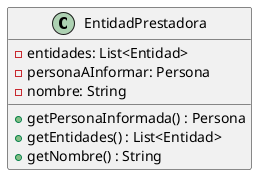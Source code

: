 @startuml

skinparam linetype ortho

class EntidadPrestadora {
  - entidades: List<Entidad>
  - personaAInformar: Persona
  - nombre: String

  + getPersonaInformada() : Persona
  + getEntidades() : List<Entidad>
  + getNombre() : String
}

@enduml
